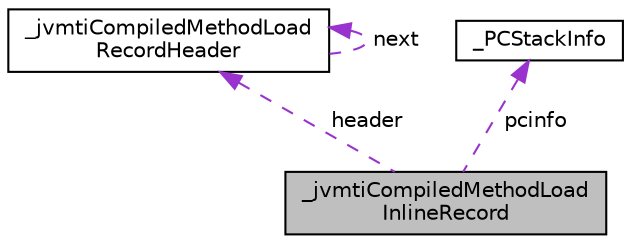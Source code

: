 digraph "_jvmtiCompiledMethodLoadInlineRecord"
{
 // LATEX_PDF_SIZE
  edge [fontname="Helvetica",fontsize="10",labelfontname="Helvetica",labelfontsize="10"];
  node [fontname="Helvetica",fontsize="10",shape=record];
  Node1 [label="_jvmtiCompiledMethodLoad\lInlineRecord",height=0.2,width=0.4,color="black", fillcolor="grey75", style="filled", fontcolor="black",tooltip=" "];
  Node2 -> Node1 [dir="back",color="darkorchid3",fontsize="10",style="dashed",label=" header" ,fontname="Helvetica"];
  Node2 [label="_jvmtiCompiledMethodLoad\lRecordHeader",height=0.2,width=0.4,color="black", fillcolor="white", style="filled",URL="$struct__jvmti_compiled_method_load_record_header.html",tooltip=" "];
  Node2 -> Node2 [dir="back",color="darkorchid3",fontsize="10",style="dashed",label=" next" ,fontname="Helvetica"];
  Node3 -> Node1 [dir="back",color="darkorchid3",fontsize="10",style="dashed",label=" pcinfo" ,fontname="Helvetica"];
  Node3 [label="_PCStackInfo",height=0.2,width=0.4,color="black", fillcolor="white", style="filled",URL="$struct___p_c_stack_info.html",tooltip=" "];
}
